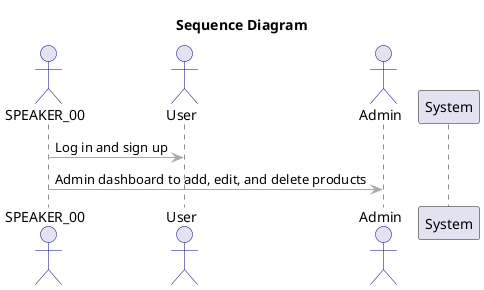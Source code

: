 @startuml
title Sequence Diagram
skinparam sequence {
    BackgroundColor LightBlue
    BorderColor DarkBlue
    ArrowColor DarkGray
    ActorBorderColor Navy
}

actor SPEAKER_00 as "SPEAKER_00"
actor User as "User"
actor Admin as "Admin"
participant System as "System"
SPEAKER_00 -> User: Log in and sign up
SPEAKER_00 -> Admin: Admin dashboard to add, edit, and delete products
@enduml